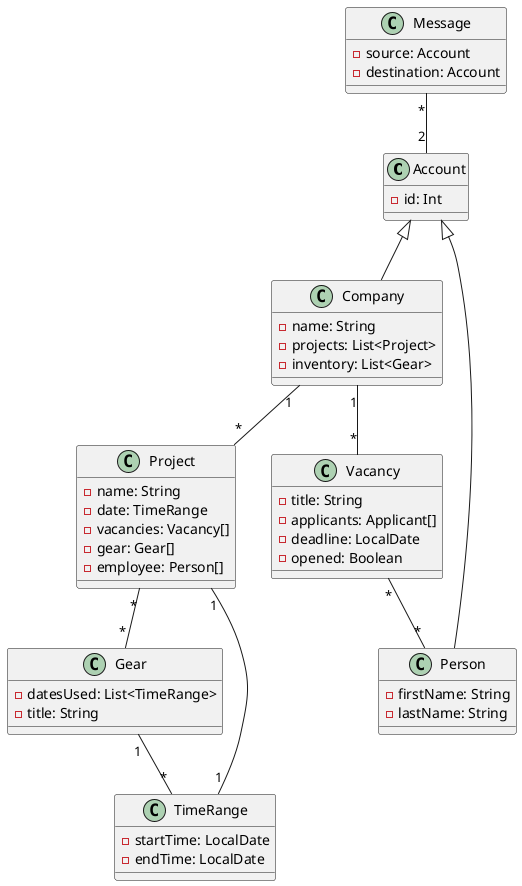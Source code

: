 @startuml
class Account {
- id: Int
}
class Company {
- name: String
- projects: List<Project>
- inventory: List<Gear>
}

class Project {
- name: String
- date: TimeRange
- vacancies: Vacancy[]
- gear: Gear[]
- employee: Person[]
}

class Gear {
- datesUsed: List<TimeRange>
- title: String
}

class TimeRange {
- startTime: LocalDate
- endTime: LocalDate
}

class Person {
- firstName: String
- lastName: String
}
class Vacancy {
- title: String
- applicants: Applicant[]
- deadline: LocalDate
- opened: Boolean
}
class Message {
- source: Account
- destination: Account
}

Account <|-- Company
Account <|-- Person
Company "1" -- "*" Project
Company "1" -- "*" Vacancy
Vacancy "*" -- "*"Person
Message "*" -- "2" Account
Project "*" -- "*" Gear
Project "1" -- "1" TimeRange
Gear "1" -- "*" TimeRange

@enduml
